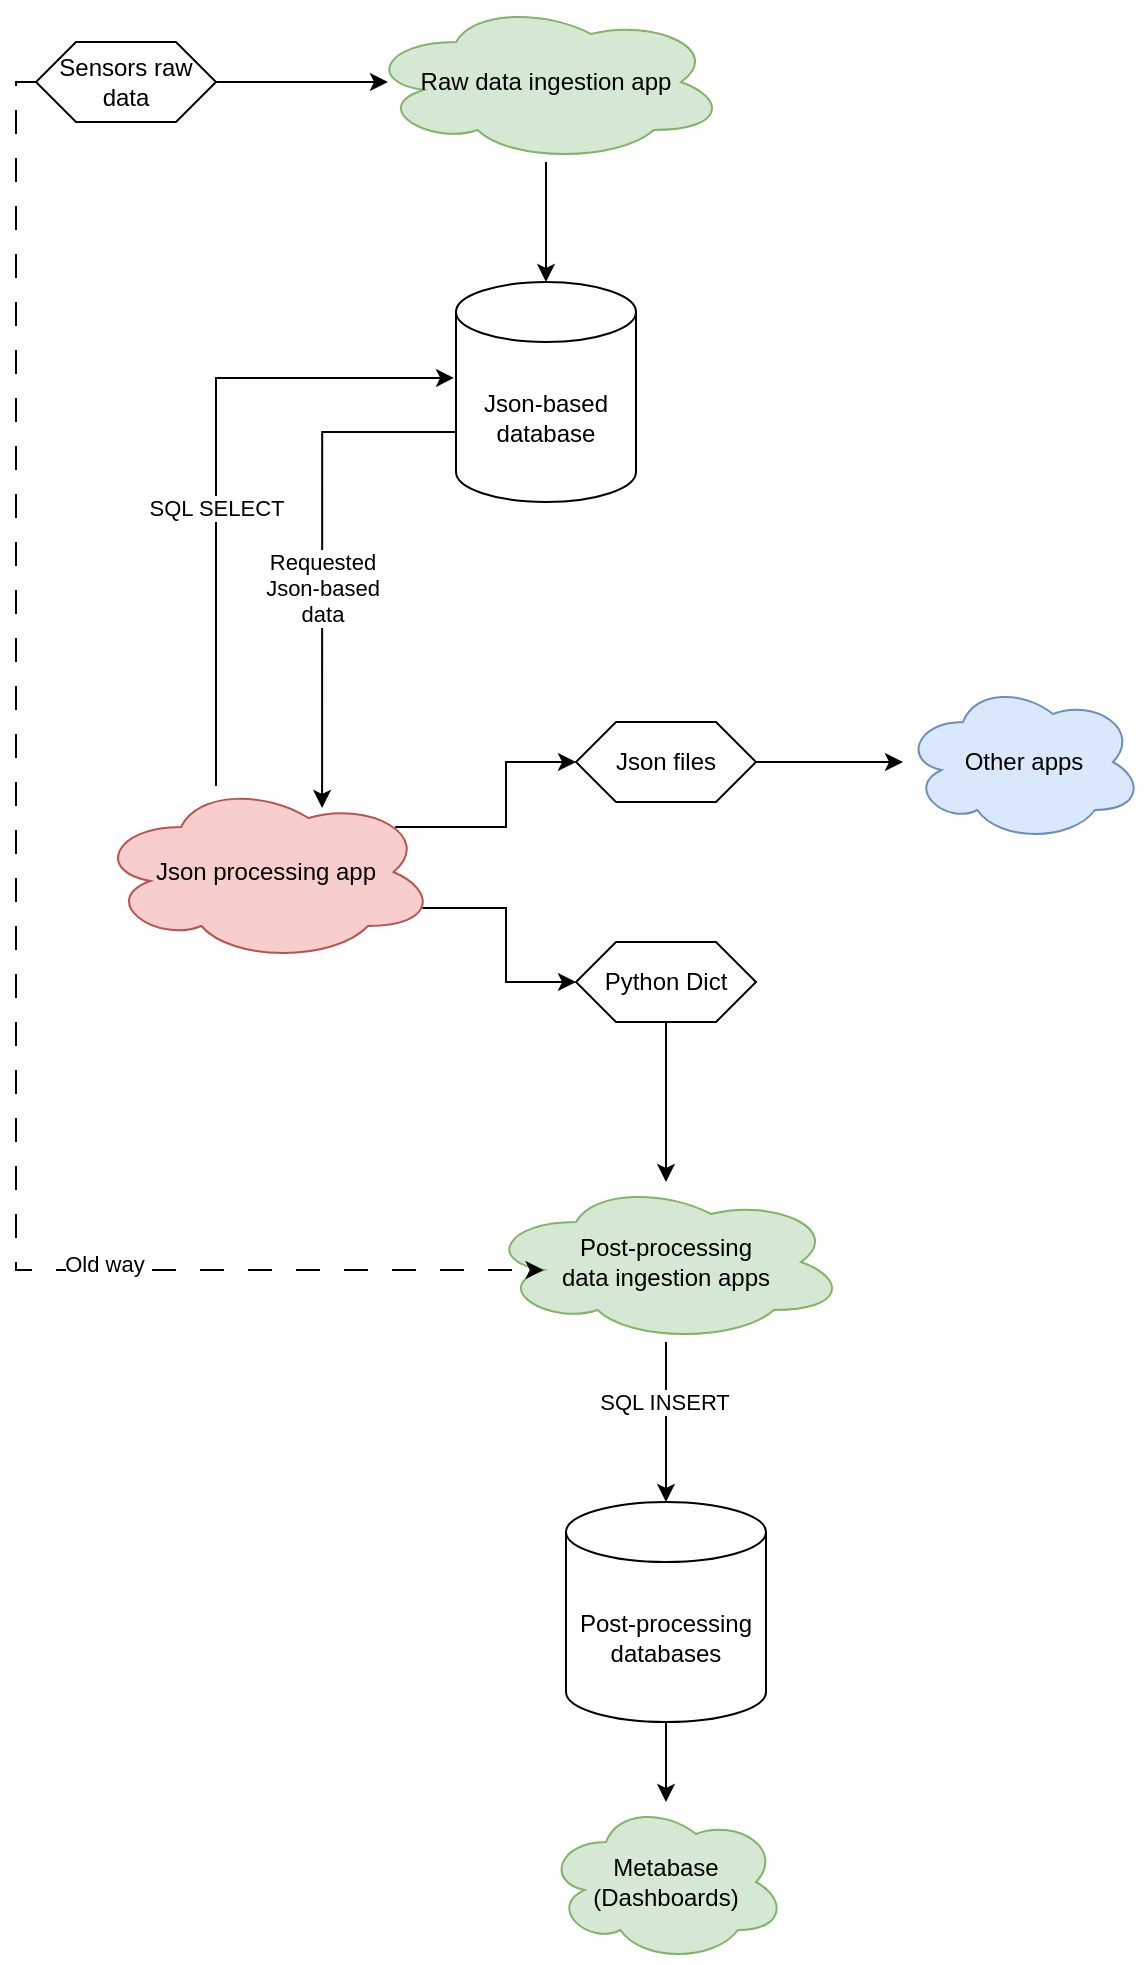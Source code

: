 <mxfile version="20.8.16" type="github">
  <diagram id="MZ5UduxJINnH4XNmA7vI" name="Page-1">
    <mxGraphModel dx="1434" dy="830" grid="1" gridSize="10" guides="1" tooltips="1" connect="1" arrows="1" fold="1" page="1" pageScale="1" pageWidth="827" pageHeight="1169" math="0" shadow="0">
      <root>
        <mxCell id="0" />
        <mxCell id="1" parent="0" />
        <mxCell id="5SC78Nz7y7m_JzuNlaxy-7" style="edgeStyle=orthogonalEdgeStyle;rounded=0;orthogonalLoop=1;jettySize=auto;html=1;exitX=0;exitY=0;exitDx=0;exitDy=75;exitPerimeter=0;entryX=0.665;entryY=0.144;entryDx=0;entryDy=0;entryPerimeter=0;" parent="1" source="5SC78Nz7y7m_JzuNlaxy-3" target="5SC78Nz7y7m_JzuNlaxy-4" edge="1">
          <mxGeometry relative="1" as="geometry" />
        </mxCell>
        <mxCell id="5SC78Nz7y7m_JzuNlaxy-8" value="Requested &lt;br&gt;Json-based &lt;br&gt;data" style="edgeLabel;html=1;align=center;verticalAlign=middle;resizable=0;points=[];" parent="5SC78Nz7y7m_JzuNlaxy-7" vertex="1" connectable="0">
          <mxGeometry x="0.137" relative="1" as="geometry">
            <mxPoint as="offset" />
          </mxGeometry>
        </mxCell>
        <mxCell id="5SC78Nz7y7m_JzuNlaxy-3" value="Json-based database" style="shape=cylinder3;whiteSpace=wrap;html=1;boundedLbl=1;backgroundOutline=1;size=15;" parent="1" vertex="1">
          <mxGeometry x="240" y="260" width="90" height="110" as="geometry" />
        </mxCell>
        <mxCell id="5SC78Nz7y7m_JzuNlaxy-5" style="edgeStyle=orthogonalEdgeStyle;rounded=0;orthogonalLoop=1;jettySize=auto;html=1;entryX=-0.011;entryY=0.436;entryDx=0;entryDy=0;entryPerimeter=0;" parent="1" source="5SC78Nz7y7m_JzuNlaxy-4" target="5SC78Nz7y7m_JzuNlaxy-3" edge="1">
          <mxGeometry relative="1" as="geometry">
            <Array as="points">
              <mxPoint x="120" y="308" />
            </Array>
          </mxGeometry>
        </mxCell>
        <mxCell id="5SC78Nz7y7m_JzuNlaxy-6" value="SQL SELECT" style="edgeLabel;html=1;align=center;verticalAlign=middle;resizable=0;points=[];" parent="5SC78Nz7y7m_JzuNlaxy-5" vertex="1" connectable="0">
          <mxGeometry x="-0.136" relative="1" as="geometry">
            <mxPoint as="offset" />
          </mxGeometry>
        </mxCell>
        <mxCell id="5SC78Nz7y7m_JzuNlaxy-13" style="edgeStyle=orthogonalEdgeStyle;rounded=0;orthogonalLoop=1;jettySize=auto;html=1;exitX=0.88;exitY=0.25;exitDx=0;exitDy=0;exitPerimeter=0;entryX=0;entryY=0.5;entryDx=0;entryDy=0;" parent="1" source="5SC78Nz7y7m_JzuNlaxy-4" target="5SC78Nz7y7m_JzuNlaxy-11" edge="1">
          <mxGeometry relative="1" as="geometry" />
        </mxCell>
        <mxCell id="5SC78Nz7y7m_JzuNlaxy-14" style="edgeStyle=orthogonalEdgeStyle;rounded=0;orthogonalLoop=1;jettySize=auto;html=1;exitX=0.96;exitY=0.7;exitDx=0;exitDy=0;exitPerimeter=0;entryX=0;entryY=0.5;entryDx=0;entryDy=0;" parent="1" source="5SC78Nz7y7m_JzuNlaxy-4" target="5SC78Nz7y7m_JzuNlaxy-12" edge="1">
          <mxGeometry relative="1" as="geometry" />
        </mxCell>
        <mxCell id="5SC78Nz7y7m_JzuNlaxy-4" value="Json processing app" style="ellipse;shape=cloud;whiteSpace=wrap;html=1;fillColor=#f8cecc;strokeColor=#b85450;" parent="1" vertex="1">
          <mxGeometry x="60" y="510" width="170" height="90" as="geometry" />
        </mxCell>
        <mxCell id="5SC78Nz7y7m_JzuNlaxy-16" style="edgeStyle=orthogonalEdgeStyle;rounded=0;orthogonalLoop=1;jettySize=auto;html=1;exitX=1;exitY=0.5;exitDx=0;exitDy=0;" parent="1" source="5SC78Nz7y7m_JzuNlaxy-11" target="5SC78Nz7y7m_JzuNlaxy-15" edge="1">
          <mxGeometry relative="1" as="geometry" />
        </mxCell>
        <mxCell id="5SC78Nz7y7m_JzuNlaxy-11" value="Json files" style="shape=hexagon;perimeter=hexagonPerimeter2;whiteSpace=wrap;html=1;fixedSize=1;" parent="1" vertex="1">
          <mxGeometry x="300" y="480" width="90" height="40" as="geometry" />
        </mxCell>
        <mxCell id="5SC78Nz7y7m_JzuNlaxy-18" style="edgeStyle=orthogonalEdgeStyle;rounded=0;orthogonalLoop=1;jettySize=auto;html=1;" parent="1" source="5SC78Nz7y7m_JzuNlaxy-12" target="5SC78Nz7y7m_JzuNlaxy-17" edge="1">
          <mxGeometry relative="1" as="geometry" />
        </mxCell>
        <mxCell id="5SC78Nz7y7m_JzuNlaxy-12" value="Python Dict" style="shape=hexagon;perimeter=hexagonPerimeter2;whiteSpace=wrap;html=1;fixedSize=1;" parent="1" vertex="1">
          <mxGeometry x="300" y="590" width="90" height="40" as="geometry" />
        </mxCell>
        <mxCell id="5SC78Nz7y7m_JzuNlaxy-15" value="Other apps" style="ellipse;shape=cloud;whiteSpace=wrap;html=1;fillColor=#dae8fc;strokeColor=#6c8ebf;" parent="1" vertex="1">
          <mxGeometry x="463.5" y="460" width="120" height="80" as="geometry" />
        </mxCell>
        <mxCell id="5SC78Nz7y7m_JzuNlaxy-20" style="edgeStyle=orthogonalEdgeStyle;rounded=0;orthogonalLoop=1;jettySize=auto;html=1;entryX=0.5;entryY=0;entryDx=0;entryDy=0;entryPerimeter=0;" parent="1" source="5SC78Nz7y7m_JzuNlaxy-17" target="5SC78Nz7y7m_JzuNlaxy-19" edge="1">
          <mxGeometry relative="1" as="geometry" />
        </mxCell>
        <mxCell id="5SC78Nz7y7m_JzuNlaxy-21" value="SQL INSERT" style="edgeLabel;html=1;align=center;verticalAlign=middle;resizable=0;points=[];" parent="5SC78Nz7y7m_JzuNlaxy-20" vertex="1" connectable="0">
          <mxGeometry x="-0.25" y="-1" relative="1" as="geometry">
            <mxPoint as="offset" />
          </mxGeometry>
        </mxCell>
        <mxCell id="5SC78Nz7y7m_JzuNlaxy-17" value="Post-processing &lt;br&gt;data ingestion apps" style="ellipse;shape=cloud;whiteSpace=wrap;html=1;fillColor=#d5e8d4;strokeColor=#82b366;" parent="1" vertex="1">
          <mxGeometry x="255" y="710" width="180" height="80" as="geometry" />
        </mxCell>
        <mxCell id="5SC78Nz7y7m_JzuNlaxy-36" style="edgeStyle=orthogonalEdgeStyle;rounded=0;orthogonalLoop=1;jettySize=auto;html=1;" parent="1" source="5SC78Nz7y7m_JzuNlaxy-19" target="5SC78Nz7y7m_JzuNlaxy-35" edge="1">
          <mxGeometry relative="1" as="geometry" />
        </mxCell>
        <mxCell id="5SC78Nz7y7m_JzuNlaxy-19" value="Post-processing databases" style="shape=cylinder3;whiteSpace=wrap;html=1;boundedLbl=1;backgroundOutline=1;size=15;" parent="1" vertex="1">
          <mxGeometry x="295" y="870" width="100" height="110" as="geometry" />
        </mxCell>
        <mxCell id="5SC78Nz7y7m_JzuNlaxy-38" style="edgeStyle=orthogonalEdgeStyle;rounded=0;orthogonalLoop=1;jettySize=auto;html=1;entryX=0.061;entryY=0.5;entryDx=0;entryDy=0;entryPerimeter=0;" parent="1" source="5SC78Nz7y7m_JzuNlaxy-34" target="5SC78Nz7y7m_JzuNlaxy-37" edge="1">
          <mxGeometry relative="1" as="geometry" />
        </mxCell>
        <mxCell id="FqJDBXkqJlTibkmUmz9y-4" style="edgeStyle=orthogonalEdgeStyle;rounded=0;orthogonalLoop=1;jettySize=auto;html=1;entryX=0.16;entryY=0.55;entryDx=0;entryDy=0;entryPerimeter=0;dashed=1;dashPattern=12 12;" edge="1" parent="1" source="5SC78Nz7y7m_JzuNlaxy-34" target="5SC78Nz7y7m_JzuNlaxy-17">
          <mxGeometry relative="1" as="geometry">
            <Array as="points">
              <mxPoint x="20" y="160" />
              <mxPoint x="20" y="754" />
            </Array>
          </mxGeometry>
        </mxCell>
        <mxCell id="FqJDBXkqJlTibkmUmz9y-5" value="Old way" style="edgeLabel;html=1;align=center;verticalAlign=middle;resizable=0;points=[];" vertex="1" connectable="0" parent="FqJDBXkqJlTibkmUmz9y-4">
          <mxGeometry x="0.493" y="3" relative="1" as="geometry">
            <mxPoint as="offset" />
          </mxGeometry>
        </mxCell>
        <mxCell id="5SC78Nz7y7m_JzuNlaxy-34" value="Sensors raw data" style="shape=hexagon;perimeter=hexagonPerimeter2;whiteSpace=wrap;html=1;fixedSize=1;" parent="1" vertex="1">
          <mxGeometry x="30" y="140" width="90" height="40" as="geometry" />
        </mxCell>
        <mxCell id="5SC78Nz7y7m_JzuNlaxy-35" value="Metabase (Dashboards)" style="ellipse;shape=cloud;whiteSpace=wrap;html=1;fillColor=#d5e8d4;strokeColor=#82b366;" parent="1" vertex="1">
          <mxGeometry x="285" y="1020" width="120" height="80" as="geometry" />
        </mxCell>
        <mxCell id="5SC78Nz7y7m_JzuNlaxy-39" style="edgeStyle=orthogonalEdgeStyle;rounded=0;orthogonalLoop=1;jettySize=auto;html=1;" parent="1" source="5SC78Nz7y7m_JzuNlaxy-37" target="5SC78Nz7y7m_JzuNlaxy-3" edge="1">
          <mxGeometry relative="1" as="geometry" />
        </mxCell>
        <mxCell id="5SC78Nz7y7m_JzuNlaxy-37" value="Raw data ingestion app" style="ellipse;shape=cloud;whiteSpace=wrap;html=1;fillColor=#d5e8d4;strokeColor=#82b366;" parent="1" vertex="1">
          <mxGeometry x="195" y="120" width="180" height="80" as="geometry" />
        </mxCell>
      </root>
    </mxGraphModel>
  </diagram>
</mxfile>
